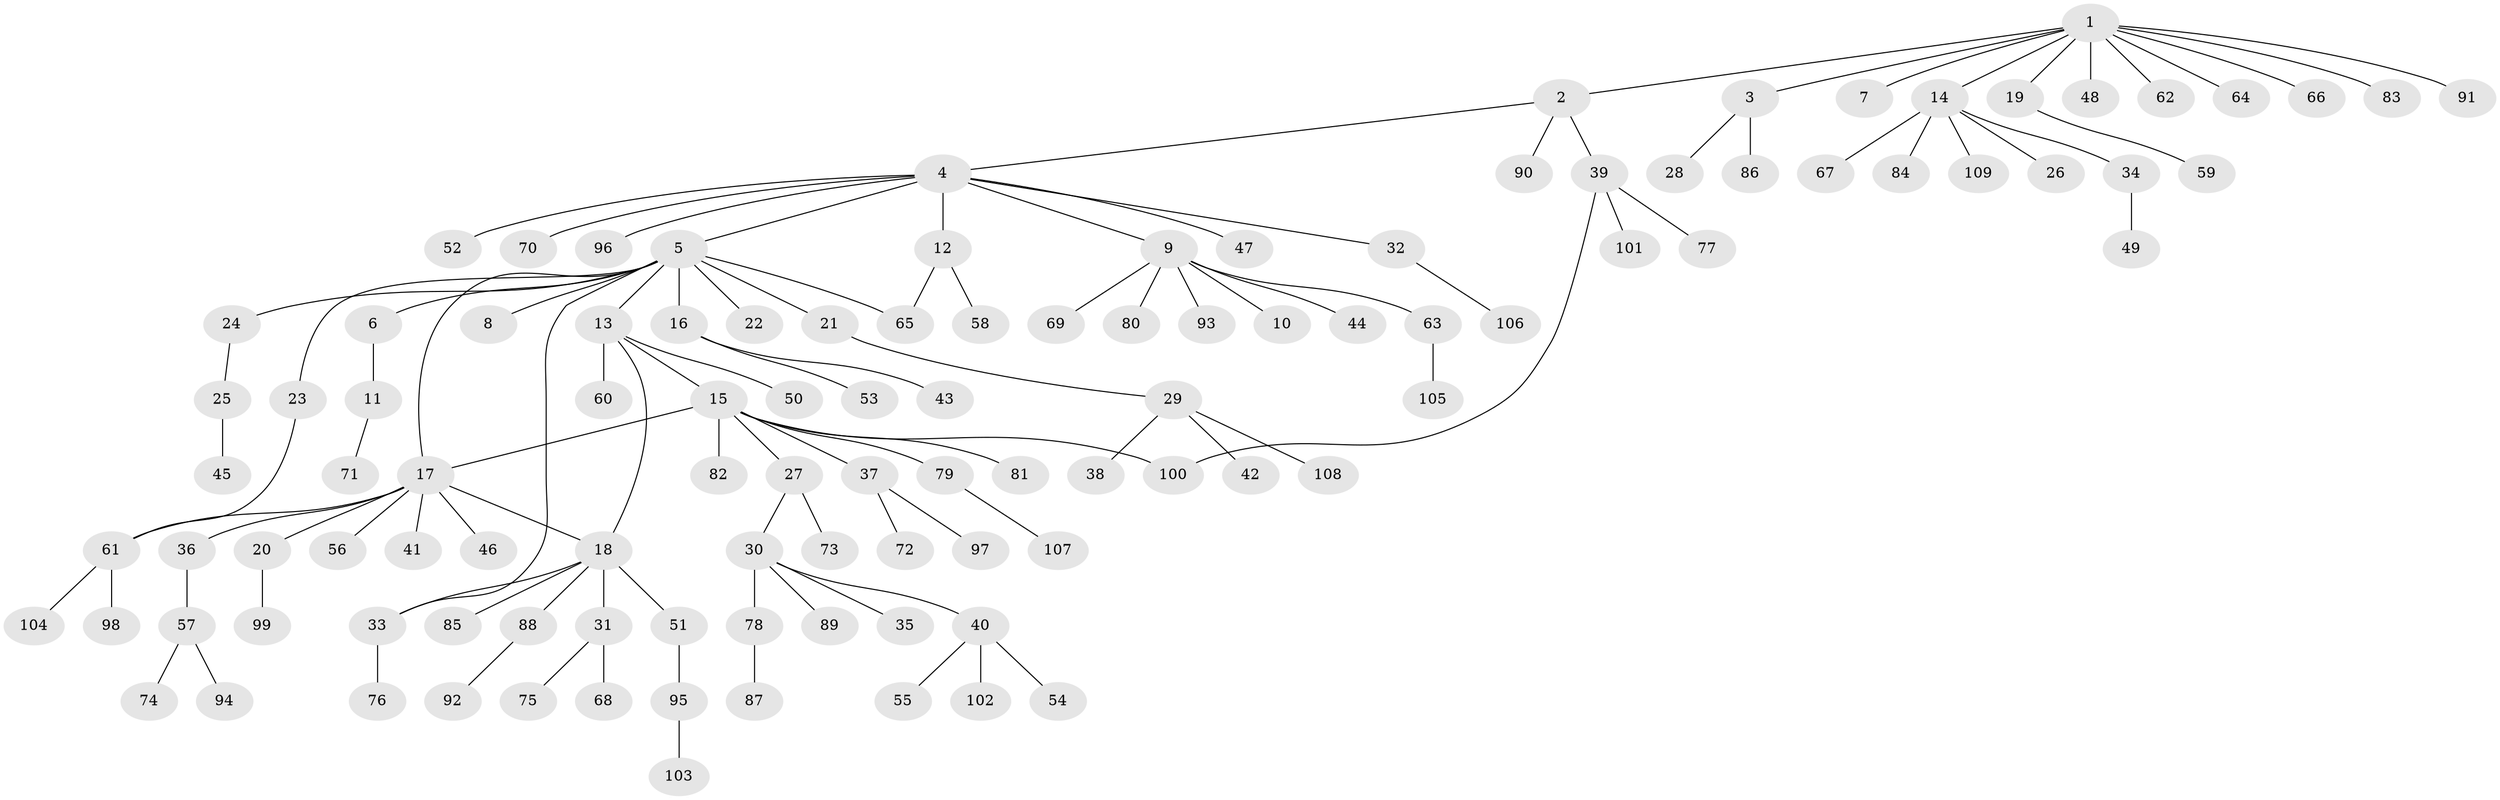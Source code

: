 // Generated by graph-tools (version 1.1) at 2025/11/02/27/25 16:11:14]
// undirected, 109 vertices, 114 edges
graph export_dot {
graph [start="1"]
  node [color=gray90,style=filled];
  1;
  2;
  3;
  4;
  5;
  6;
  7;
  8;
  9;
  10;
  11;
  12;
  13;
  14;
  15;
  16;
  17;
  18;
  19;
  20;
  21;
  22;
  23;
  24;
  25;
  26;
  27;
  28;
  29;
  30;
  31;
  32;
  33;
  34;
  35;
  36;
  37;
  38;
  39;
  40;
  41;
  42;
  43;
  44;
  45;
  46;
  47;
  48;
  49;
  50;
  51;
  52;
  53;
  54;
  55;
  56;
  57;
  58;
  59;
  60;
  61;
  62;
  63;
  64;
  65;
  66;
  67;
  68;
  69;
  70;
  71;
  72;
  73;
  74;
  75;
  76;
  77;
  78;
  79;
  80;
  81;
  82;
  83;
  84;
  85;
  86;
  87;
  88;
  89;
  90;
  91;
  92;
  93;
  94;
  95;
  96;
  97;
  98;
  99;
  100;
  101;
  102;
  103;
  104;
  105;
  106;
  107;
  108;
  109;
  1 -- 2;
  1 -- 3;
  1 -- 7;
  1 -- 14;
  1 -- 19;
  1 -- 48;
  1 -- 62;
  1 -- 64;
  1 -- 66;
  1 -- 83;
  1 -- 91;
  2 -- 4;
  2 -- 39;
  2 -- 90;
  3 -- 28;
  3 -- 86;
  4 -- 5;
  4 -- 9;
  4 -- 12;
  4 -- 32;
  4 -- 47;
  4 -- 52;
  4 -- 70;
  4 -- 96;
  5 -- 6;
  5 -- 8;
  5 -- 13;
  5 -- 16;
  5 -- 17;
  5 -- 21;
  5 -- 22;
  5 -- 23;
  5 -- 24;
  5 -- 33;
  5 -- 65;
  6 -- 11;
  9 -- 10;
  9 -- 44;
  9 -- 63;
  9 -- 69;
  9 -- 80;
  9 -- 93;
  11 -- 71;
  12 -- 58;
  12 -- 65;
  13 -- 15;
  13 -- 18;
  13 -- 50;
  13 -- 60;
  14 -- 26;
  14 -- 34;
  14 -- 67;
  14 -- 84;
  14 -- 109;
  15 -- 17;
  15 -- 27;
  15 -- 37;
  15 -- 79;
  15 -- 81;
  15 -- 82;
  15 -- 100;
  16 -- 43;
  16 -- 53;
  17 -- 18;
  17 -- 20;
  17 -- 36;
  17 -- 41;
  17 -- 46;
  17 -- 56;
  17 -- 61;
  18 -- 31;
  18 -- 33;
  18 -- 51;
  18 -- 85;
  18 -- 88;
  19 -- 59;
  20 -- 99;
  21 -- 29;
  23 -- 61;
  24 -- 25;
  25 -- 45;
  27 -- 30;
  27 -- 73;
  29 -- 38;
  29 -- 42;
  29 -- 108;
  30 -- 35;
  30 -- 40;
  30 -- 78;
  30 -- 89;
  31 -- 68;
  31 -- 75;
  32 -- 106;
  33 -- 76;
  34 -- 49;
  36 -- 57;
  37 -- 72;
  37 -- 97;
  39 -- 77;
  39 -- 100;
  39 -- 101;
  40 -- 54;
  40 -- 55;
  40 -- 102;
  51 -- 95;
  57 -- 74;
  57 -- 94;
  61 -- 98;
  61 -- 104;
  63 -- 105;
  78 -- 87;
  79 -- 107;
  88 -- 92;
  95 -- 103;
}
